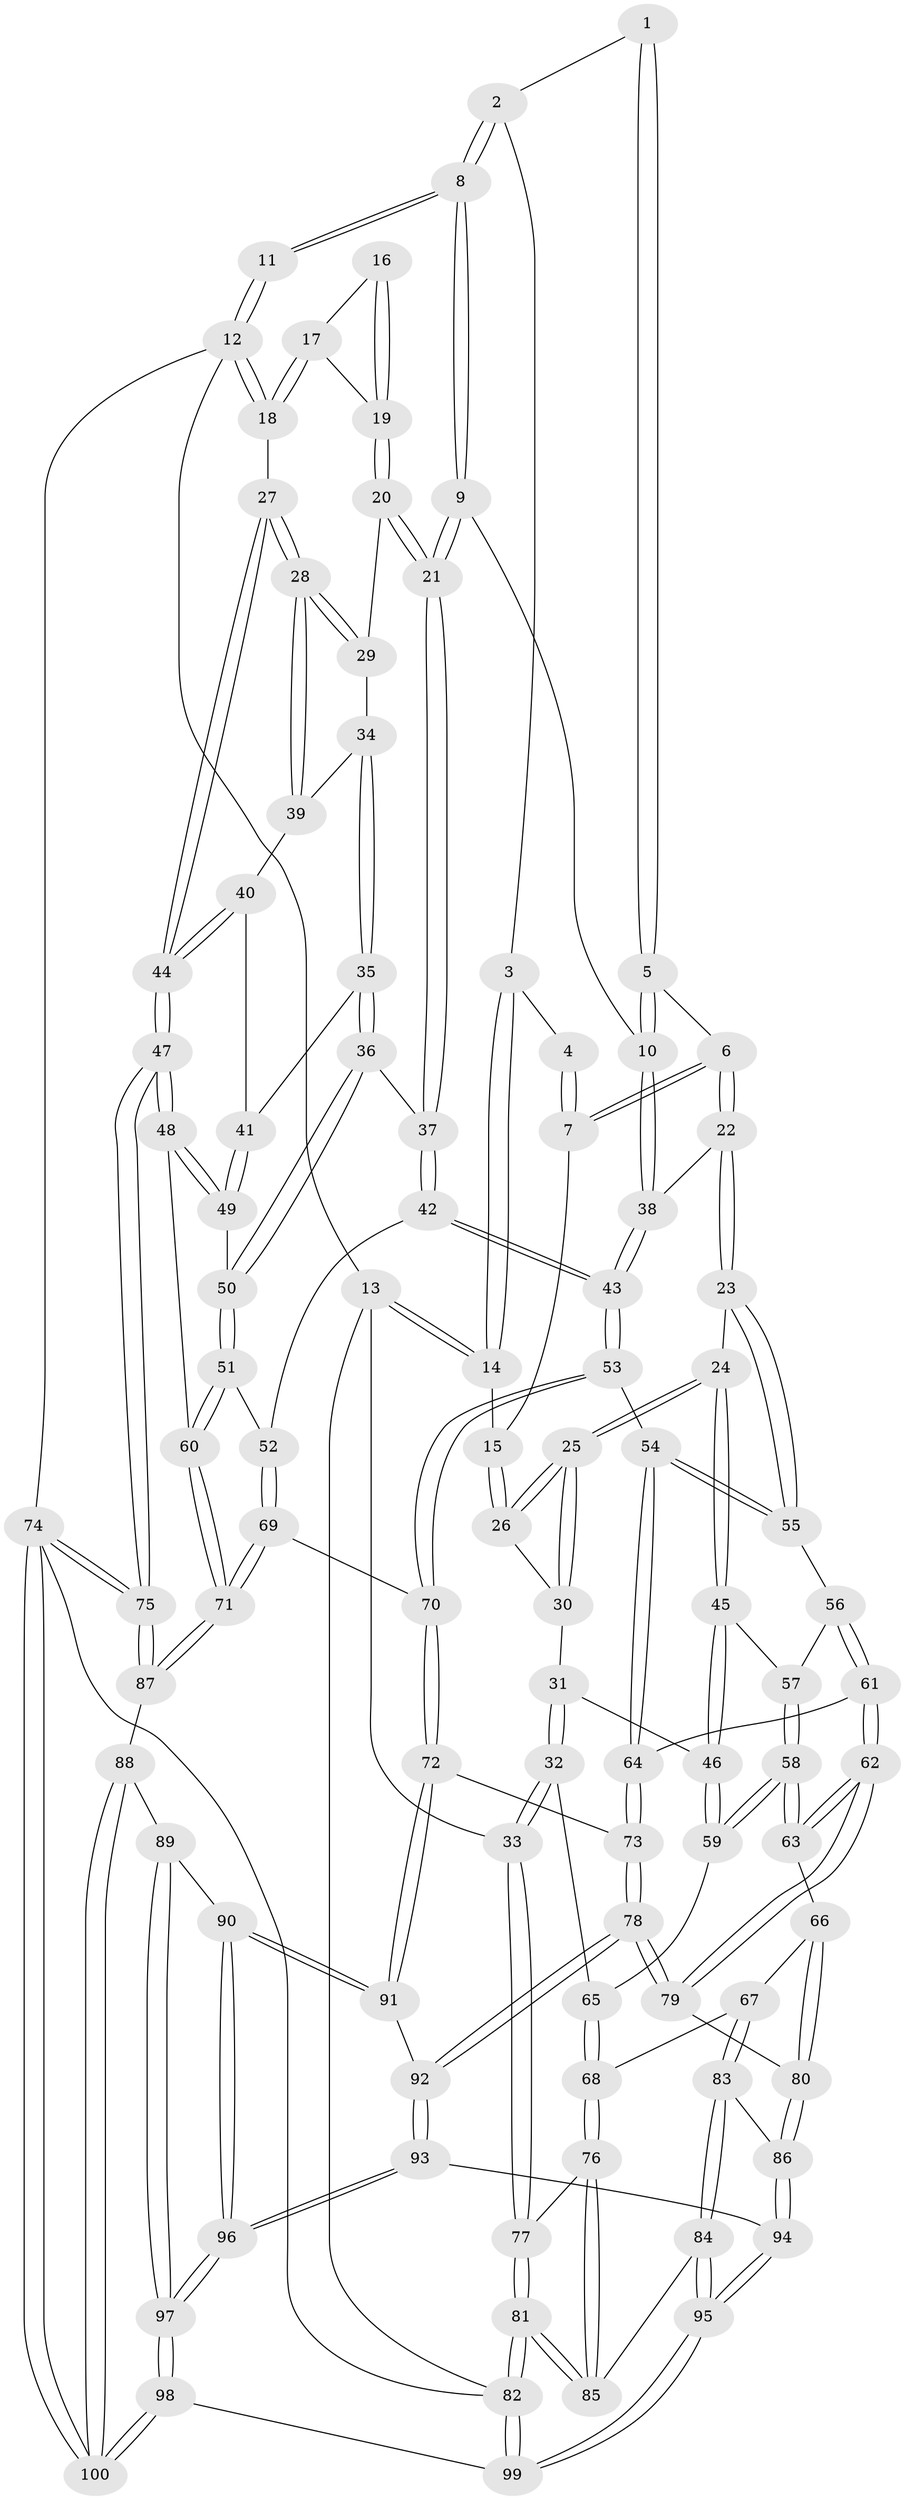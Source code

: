 // coarse degree distribution, {3: 0.05, 5: 0.43333333333333335, 2: 0.016666666666666666, 6: 0.08333333333333333, 4: 0.4, 1: 0.016666666666666666}
// Generated by graph-tools (version 1.1) at 2025/52/02/27/25 19:52:41]
// undirected, 100 vertices, 247 edges
graph export_dot {
graph [start="1"]
  node [color=gray90,style=filled];
  1 [pos="+0.538249591042444+0.005276565600252253"];
  2 [pos="+0.6164652291304443+0"];
  3 [pos="+0.12797007061714005+0"];
  4 [pos="+0.41821165824163387+0.0788363255360446"];
  5 [pos="+0.49424960293185366+0.13286764092135628"];
  6 [pos="+0.39175437325754486+0.21063858886308376"];
  7 [pos="+0.34927571735302915+0.15968430351847201"];
  8 [pos="+0.713838331567096+0"];
  9 [pos="+0.6723749479921842+0.23195978853764224"];
  10 [pos="+0.6317097726024095+0.24811466837204887"];
  11 [pos="+0.7196974883067558+0"];
  12 [pos="+1+0"];
  13 [pos="+0+0"];
  14 [pos="+0+0"];
  15 [pos="+0.09515450196947459+0"];
  16 [pos="+0.7709092489604717+0"];
  17 [pos="+1+0.13494711729825382"];
  18 [pos="+1+0.10728350826510212"];
  19 [pos="+0.9069451154388104+0.17629535867853535"];
  20 [pos="+0.8979545276668+0.2002293020572387"];
  21 [pos="+0.7096617405747028+0.2565950114360602"];
  22 [pos="+0.4042549955043262+0.3336497170925249"];
  23 [pos="+0.3992340584824633+0.33873872244486614"];
  24 [pos="+0.3867507884576731+0.3441953695753072"];
  25 [pos="+0.3709267610183743+0.3391371133593912"];
  26 [pos="+0.15427113562694578+0.20915005269930725"];
  27 [pos="+1+0.3691875566263237"];
  28 [pos="+1+0.3399185468067097"];
  29 [pos="+0.8982156737505032+0.20122632632236967"];
  30 [pos="+0.13576196098716325+0.33424448358347253"];
  31 [pos="+0.12945866064151465+0.3454325526104646"];
  32 [pos="+0+0.4486934393535063"];
  33 [pos="+0+0.4592847679220603"];
  34 [pos="+0.9090082054742125+0.2899119733188482"];
  35 [pos="+0.860407269918275+0.3666675710939335"];
  36 [pos="+0.825561012399989+0.378267393262661"];
  37 [pos="+0.7320485169403871+0.30257383826728285"];
  38 [pos="+0.5306687764611163+0.33553718719770004"];
  39 [pos="+0.9569805123590046+0.3102056682877815"];
  40 [pos="+0.9581343501526668+0.3914688515981874"];
  41 [pos="+0.8987705796953369+0.3930059359469169"];
  42 [pos="+0.6555647553631253+0.48903239064023557"];
  43 [pos="+0.6305344657068622+0.4881991230477438"];
  44 [pos="+1+0.48279753220798655"];
  45 [pos="+0.3522309085315956+0.3860795904271138"];
  46 [pos="+0.24123742972839946+0.47755766576604003"];
  47 [pos="+1+0.6054329004808935"];
  48 [pos="+1+0.6064179198056402"];
  49 [pos="+0.9413853964476168+0.50106075519578"];
  50 [pos="+0.7986353277309578+0.4632793330519536"];
  51 [pos="+0.7626363184187933+0.5033136968915611"];
  52 [pos="+0.6652920362095621+0.49309488053536155"];
  53 [pos="+0.5716220088403737+0.5465512608917391"];
  54 [pos="+0.5648129720520517+0.5488144401214218"];
  55 [pos="+0.4312436237905077+0.4298990767273825"];
  56 [pos="+0.43576380935656783+0.5348211012228048"];
  57 [pos="+0.3690744284854378+0.5232384021194046"];
  58 [pos="+0.3089273527477891+0.6074690976645492"];
  59 [pos="+0.23695416898095992+0.4898747289088444"];
  60 [pos="+0.8512618493624546+0.671833849043886"];
  61 [pos="+0.4615886061103449+0.5937833056601218"];
  62 [pos="+0.3793814733769295+0.65225258023021"];
  63 [pos="+0.3089288037756575+0.6074740951399111"];
  64 [pos="+0.4985993522538605+0.5925564139581486"];
  65 [pos="+0.17246064975507222+0.520416561857972"];
  66 [pos="+0.2471092999992617+0.6500507435794992"];
  67 [pos="+0.15558330712267107+0.6672473342222375"];
  68 [pos="+0.13779908223225573+0.6594442968636011"];
  69 [pos="+0.698922242689664+0.6939099166288769"];
  70 [pos="+0.6462643684885733+0.7003624984700553"];
  71 [pos="+0.8118561264929272+0.7194060695520231"];
  72 [pos="+0.615805026199685+0.7222600331808122"];
  73 [pos="+0.546475755989544+0.7137670035162877"];
  74 [pos="+1+1"];
  75 [pos="+1+0.8606776982704979"];
  76 [pos="+0.10789564168540348+0.6653042136582753"];
  77 [pos="+0+0.5349003053114213"];
  78 [pos="+0.4415867862319643+0.7859819295814514"];
  79 [pos="+0.38856304771206474+0.7345754806430596"];
  80 [pos="+0.2735810787970465+0.7831321299876842"];
  81 [pos="+0+1"];
  82 [pos="+0+1"];
  83 [pos="+0.21126724487825618+0.7895302985098732"];
  84 [pos="+0.11590660371339831+0.8680096480749486"];
  85 [pos="+0.04210852415163757+0.8787609925642881"];
  86 [pos="+0.2655857172372582+0.790380684892952"];
  87 [pos="+0.811177841252834+0.8445916473335675"];
  88 [pos="+0.7777948994243313+0.9217633823924511"];
  89 [pos="+0.6647221459379103+0.889750160639929"];
  90 [pos="+0.6126028137105948+0.8447447689995723"];
  91 [pos="+0.6114591741011853+0.8430296630253307"];
  92 [pos="+0.4477967249107129+0.8151516679775885"];
  93 [pos="+0.4312668898868956+0.8830606871557857"];
  94 [pos="+0.2987580773240124+0.892187386848422"];
  95 [pos="+0.25785667171892374+0.950062034561724"];
  96 [pos="+0.4628929446503532+0.9710790229460191"];
  97 [pos="+0.47382672992288144+1"];
  98 [pos="+0.4559513565431877+1"];
  99 [pos="+0.29326140891996894+1"];
  100 [pos="+0.8533852771637035+1"];
  1 -- 2;
  1 -- 5;
  1 -- 5;
  2 -- 3;
  2 -- 8;
  2 -- 8;
  3 -- 4;
  3 -- 14;
  3 -- 14;
  4 -- 7;
  4 -- 7;
  5 -- 6;
  5 -- 10;
  5 -- 10;
  6 -- 7;
  6 -- 7;
  6 -- 22;
  6 -- 22;
  7 -- 15;
  8 -- 9;
  8 -- 9;
  8 -- 11;
  8 -- 11;
  9 -- 10;
  9 -- 21;
  9 -- 21;
  10 -- 38;
  10 -- 38;
  11 -- 12;
  11 -- 12;
  12 -- 13;
  12 -- 18;
  12 -- 18;
  12 -- 74;
  13 -- 14;
  13 -- 14;
  13 -- 33;
  13 -- 82;
  14 -- 15;
  15 -- 26;
  15 -- 26;
  16 -- 17;
  16 -- 19;
  16 -- 19;
  17 -- 18;
  17 -- 18;
  17 -- 19;
  18 -- 27;
  19 -- 20;
  19 -- 20;
  20 -- 21;
  20 -- 21;
  20 -- 29;
  21 -- 37;
  21 -- 37;
  22 -- 23;
  22 -- 23;
  22 -- 38;
  23 -- 24;
  23 -- 55;
  23 -- 55;
  24 -- 25;
  24 -- 25;
  24 -- 45;
  24 -- 45;
  25 -- 26;
  25 -- 26;
  25 -- 30;
  25 -- 30;
  26 -- 30;
  27 -- 28;
  27 -- 28;
  27 -- 44;
  27 -- 44;
  28 -- 29;
  28 -- 29;
  28 -- 39;
  28 -- 39;
  29 -- 34;
  30 -- 31;
  31 -- 32;
  31 -- 32;
  31 -- 46;
  32 -- 33;
  32 -- 33;
  32 -- 65;
  33 -- 77;
  33 -- 77;
  34 -- 35;
  34 -- 35;
  34 -- 39;
  35 -- 36;
  35 -- 36;
  35 -- 41;
  36 -- 37;
  36 -- 50;
  36 -- 50;
  37 -- 42;
  37 -- 42;
  38 -- 43;
  38 -- 43;
  39 -- 40;
  40 -- 41;
  40 -- 44;
  40 -- 44;
  41 -- 49;
  41 -- 49;
  42 -- 43;
  42 -- 43;
  42 -- 52;
  43 -- 53;
  43 -- 53;
  44 -- 47;
  44 -- 47;
  45 -- 46;
  45 -- 46;
  45 -- 57;
  46 -- 59;
  46 -- 59;
  47 -- 48;
  47 -- 48;
  47 -- 75;
  47 -- 75;
  48 -- 49;
  48 -- 49;
  48 -- 60;
  49 -- 50;
  50 -- 51;
  50 -- 51;
  51 -- 52;
  51 -- 60;
  51 -- 60;
  52 -- 69;
  52 -- 69;
  53 -- 54;
  53 -- 70;
  53 -- 70;
  54 -- 55;
  54 -- 55;
  54 -- 64;
  54 -- 64;
  55 -- 56;
  56 -- 57;
  56 -- 61;
  56 -- 61;
  57 -- 58;
  57 -- 58;
  58 -- 59;
  58 -- 59;
  58 -- 63;
  58 -- 63;
  59 -- 65;
  60 -- 71;
  60 -- 71;
  61 -- 62;
  61 -- 62;
  61 -- 64;
  62 -- 63;
  62 -- 63;
  62 -- 79;
  62 -- 79;
  63 -- 66;
  64 -- 73;
  64 -- 73;
  65 -- 68;
  65 -- 68;
  66 -- 67;
  66 -- 80;
  66 -- 80;
  67 -- 68;
  67 -- 83;
  67 -- 83;
  68 -- 76;
  68 -- 76;
  69 -- 70;
  69 -- 71;
  69 -- 71;
  70 -- 72;
  70 -- 72;
  71 -- 87;
  71 -- 87;
  72 -- 73;
  72 -- 91;
  72 -- 91;
  73 -- 78;
  73 -- 78;
  74 -- 75;
  74 -- 75;
  74 -- 100;
  74 -- 100;
  74 -- 82;
  75 -- 87;
  75 -- 87;
  76 -- 77;
  76 -- 85;
  76 -- 85;
  77 -- 81;
  77 -- 81;
  78 -- 79;
  78 -- 79;
  78 -- 92;
  78 -- 92;
  79 -- 80;
  80 -- 86;
  80 -- 86;
  81 -- 82;
  81 -- 82;
  81 -- 85;
  81 -- 85;
  82 -- 99;
  82 -- 99;
  83 -- 84;
  83 -- 84;
  83 -- 86;
  84 -- 85;
  84 -- 95;
  84 -- 95;
  86 -- 94;
  86 -- 94;
  87 -- 88;
  88 -- 89;
  88 -- 100;
  88 -- 100;
  89 -- 90;
  89 -- 97;
  89 -- 97;
  90 -- 91;
  90 -- 91;
  90 -- 96;
  90 -- 96;
  91 -- 92;
  92 -- 93;
  92 -- 93;
  93 -- 94;
  93 -- 96;
  93 -- 96;
  94 -- 95;
  94 -- 95;
  95 -- 99;
  95 -- 99;
  96 -- 97;
  96 -- 97;
  97 -- 98;
  97 -- 98;
  98 -- 99;
  98 -- 100;
  98 -- 100;
}
